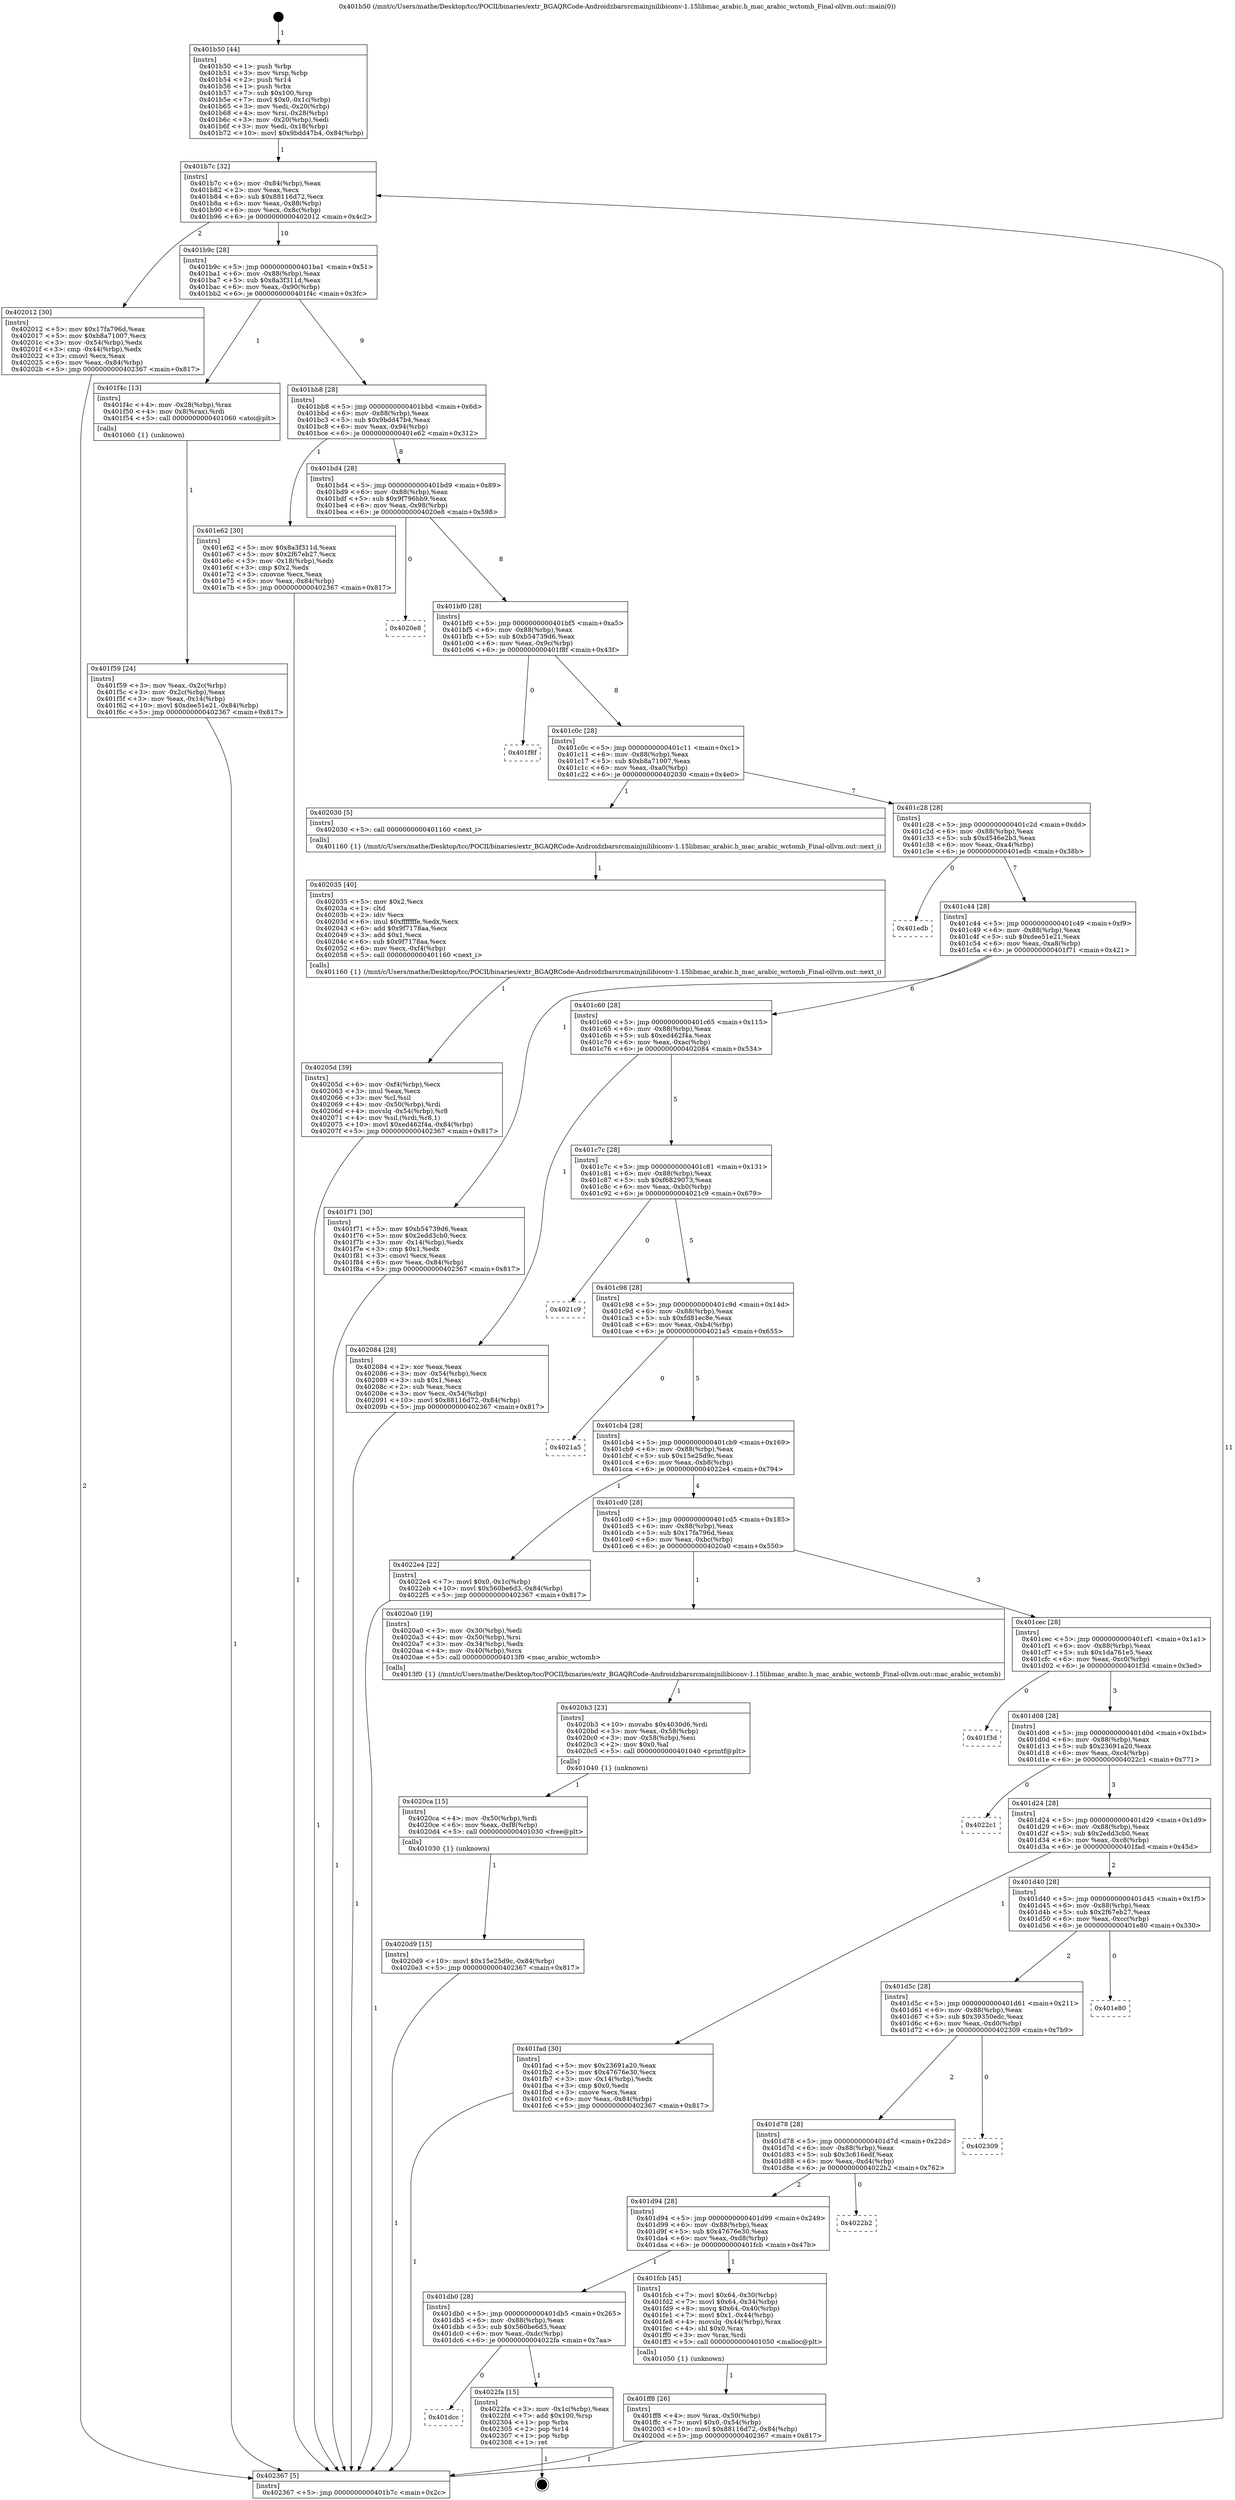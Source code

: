 digraph "0x401b50" {
  label = "0x401b50 (/mnt/c/Users/mathe/Desktop/tcc/POCII/binaries/extr_BGAQRCode-Androidzbarsrcmainjnilibiconv-1.15libmac_arabic.h_mac_arabic_wctomb_Final-ollvm.out::main(0))"
  labelloc = "t"
  node[shape=record]

  Entry [label="",width=0.3,height=0.3,shape=circle,fillcolor=black,style=filled]
  "0x401b7c" [label="{
     0x401b7c [32]\l
     | [instrs]\l
     &nbsp;&nbsp;0x401b7c \<+6\>: mov -0x84(%rbp),%eax\l
     &nbsp;&nbsp;0x401b82 \<+2\>: mov %eax,%ecx\l
     &nbsp;&nbsp;0x401b84 \<+6\>: sub $0x88116d72,%ecx\l
     &nbsp;&nbsp;0x401b8a \<+6\>: mov %eax,-0x88(%rbp)\l
     &nbsp;&nbsp;0x401b90 \<+6\>: mov %ecx,-0x8c(%rbp)\l
     &nbsp;&nbsp;0x401b96 \<+6\>: je 0000000000402012 \<main+0x4c2\>\l
  }"]
  "0x402012" [label="{
     0x402012 [30]\l
     | [instrs]\l
     &nbsp;&nbsp;0x402012 \<+5\>: mov $0x17fa796d,%eax\l
     &nbsp;&nbsp;0x402017 \<+5\>: mov $0xb8a71007,%ecx\l
     &nbsp;&nbsp;0x40201c \<+3\>: mov -0x54(%rbp),%edx\l
     &nbsp;&nbsp;0x40201f \<+3\>: cmp -0x44(%rbp),%edx\l
     &nbsp;&nbsp;0x402022 \<+3\>: cmovl %ecx,%eax\l
     &nbsp;&nbsp;0x402025 \<+6\>: mov %eax,-0x84(%rbp)\l
     &nbsp;&nbsp;0x40202b \<+5\>: jmp 0000000000402367 \<main+0x817\>\l
  }"]
  "0x401b9c" [label="{
     0x401b9c [28]\l
     | [instrs]\l
     &nbsp;&nbsp;0x401b9c \<+5\>: jmp 0000000000401ba1 \<main+0x51\>\l
     &nbsp;&nbsp;0x401ba1 \<+6\>: mov -0x88(%rbp),%eax\l
     &nbsp;&nbsp;0x401ba7 \<+5\>: sub $0x8a3f311d,%eax\l
     &nbsp;&nbsp;0x401bac \<+6\>: mov %eax,-0x90(%rbp)\l
     &nbsp;&nbsp;0x401bb2 \<+6\>: je 0000000000401f4c \<main+0x3fc\>\l
  }"]
  Exit [label="",width=0.3,height=0.3,shape=circle,fillcolor=black,style=filled,peripheries=2]
  "0x401f4c" [label="{
     0x401f4c [13]\l
     | [instrs]\l
     &nbsp;&nbsp;0x401f4c \<+4\>: mov -0x28(%rbp),%rax\l
     &nbsp;&nbsp;0x401f50 \<+4\>: mov 0x8(%rax),%rdi\l
     &nbsp;&nbsp;0x401f54 \<+5\>: call 0000000000401060 \<atoi@plt\>\l
     | [calls]\l
     &nbsp;&nbsp;0x401060 \{1\} (unknown)\l
  }"]
  "0x401bb8" [label="{
     0x401bb8 [28]\l
     | [instrs]\l
     &nbsp;&nbsp;0x401bb8 \<+5\>: jmp 0000000000401bbd \<main+0x6d\>\l
     &nbsp;&nbsp;0x401bbd \<+6\>: mov -0x88(%rbp),%eax\l
     &nbsp;&nbsp;0x401bc3 \<+5\>: sub $0x9bdd47b4,%eax\l
     &nbsp;&nbsp;0x401bc8 \<+6\>: mov %eax,-0x94(%rbp)\l
     &nbsp;&nbsp;0x401bce \<+6\>: je 0000000000401e62 \<main+0x312\>\l
  }"]
  "0x401dcc" [label="{
     0x401dcc\l
  }", style=dashed]
  "0x401e62" [label="{
     0x401e62 [30]\l
     | [instrs]\l
     &nbsp;&nbsp;0x401e62 \<+5\>: mov $0x8a3f311d,%eax\l
     &nbsp;&nbsp;0x401e67 \<+5\>: mov $0x2f67eb27,%ecx\l
     &nbsp;&nbsp;0x401e6c \<+3\>: mov -0x18(%rbp),%edx\l
     &nbsp;&nbsp;0x401e6f \<+3\>: cmp $0x2,%edx\l
     &nbsp;&nbsp;0x401e72 \<+3\>: cmovne %ecx,%eax\l
     &nbsp;&nbsp;0x401e75 \<+6\>: mov %eax,-0x84(%rbp)\l
     &nbsp;&nbsp;0x401e7b \<+5\>: jmp 0000000000402367 \<main+0x817\>\l
  }"]
  "0x401bd4" [label="{
     0x401bd4 [28]\l
     | [instrs]\l
     &nbsp;&nbsp;0x401bd4 \<+5\>: jmp 0000000000401bd9 \<main+0x89\>\l
     &nbsp;&nbsp;0x401bd9 \<+6\>: mov -0x88(%rbp),%eax\l
     &nbsp;&nbsp;0x401bdf \<+5\>: sub $0x9f796bb9,%eax\l
     &nbsp;&nbsp;0x401be4 \<+6\>: mov %eax,-0x98(%rbp)\l
     &nbsp;&nbsp;0x401bea \<+6\>: je 00000000004020e8 \<main+0x598\>\l
  }"]
  "0x402367" [label="{
     0x402367 [5]\l
     | [instrs]\l
     &nbsp;&nbsp;0x402367 \<+5\>: jmp 0000000000401b7c \<main+0x2c\>\l
  }"]
  "0x401b50" [label="{
     0x401b50 [44]\l
     | [instrs]\l
     &nbsp;&nbsp;0x401b50 \<+1\>: push %rbp\l
     &nbsp;&nbsp;0x401b51 \<+3\>: mov %rsp,%rbp\l
     &nbsp;&nbsp;0x401b54 \<+2\>: push %r14\l
     &nbsp;&nbsp;0x401b56 \<+1\>: push %rbx\l
     &nbsp;&nbsp;0x401b57 \<+7\>: sub $0x100,%rsp\l
     &nbsp;&nbsp;0x401b5e \<+7\>: movl $0x0,-0x1c(%rbp)\l
     &nbsp;&nbsp;0x401b65 \<+3\>: mov %edi,-0x20(%rbp)\l
     &nbsp;&nbsp;0x401b68 \<+4\>: mov %rsi,-0x28(%rbp)\l
     &nbsp;&nbsp;0x401b6c \<+3\>: mov -0x20(%rbp),%edi\l
     &nbsp;&nbsp;0x401b6f \<+3\>: mov %edi,-0x18(%rbp)\l
     &nbsp;&nbsp;0x401b72 \<+10\>: movl $0x9bdd47b4,-0x84(%rbp)\l
  }"]
  "0x401f59" [label="{
     0x401f59 [24]\l
     | [instrs]\l
     &nbsp;&nbsp;0x401f59 \<+3\>: mov %eax,-0x2c(%rbp)\l
     &nbsp;&nbsp;0x401f5c \<+3\>: mov -0x2c(%rbp),%eax\l
     &nbsp;&nbsp;0x401f5f \<+3\>: mov %eax,-0x14(%rbp)\l
     &nbsp;&nbsp;0x401f62 \<+10\>: movl $0xdee51e21,-0x84(%rbp)\l
     &nbsp;&nbsp;0x401f6c \<+5\>: jmp 0000000000402367 \<main+0x817\>\l
  }"]
  "0x4022fa" [label="{
     0x4022fa [15]\l
     | [instrs]\l
     &nbsp;&nbsp;0x4022fa \<+3\>: mov -0x1c(%rbp),%eax\l
     &nbsp;&nbsp;0x4022fd \<+7\>: add $0x100,%rsp\l
     &nbsp;&nbsp;0x402304 \<+1\>: pop %rbx\l
     &nbsp;&nbsp;0x402305 \<+2\>: pop %r14\l
     &nbsp;&nbsp;0x402307 \<+1\>: pop %rbp\l
     &nbsp;&nbsp;0x402308 \<+1\>: ret\l
  }"]
  "0x4020e8" [label="{
     0x4020e8\l
  }", style=dashed]
  "0x401bf0" [label="{
     0x401bf0 [28]\l
     | [instrs]\l
     &nbsp;&nbsp;0x401bf0 \<+5\>: jmp 0000000000401bf5 \<main+0xa5\>\l
     &nbsp;&nbsp;0x401bf5 \<+6\>: mov -0x88(%rbp),%eax\l
     &nbsp;&nbsp;0x401bfb \<+5\>: sub $0xb54739d6,%eax\l
     &nbsp;&nbsp;0x401c00 \<+6\>: mov %eax,-0x9c(%rbp)\l
     &nbsp;&nbsp;0x401c06 \<+6\>: je 0000000000401f8f \<main+0x43f\>\l
  }"]
  "0x4020d9" [label="{
     0x4020d9 [15]\l
     | [instrs]\l
     &nbsp;&nbsp;0x4020d9 \<+10\>: movl $0x15e25d9c,-0x84(%rbp)\l
     &nbsp;&nbsp;0x4020e3 \<+5\>: jmp 0000000000402367 \<main+0x817\>\l
  }"]
  "0x401f8f" [label="{
     0x401f8f\l
  }", style=dashed]
  "0x401c0c" [label="{
     0x401c0c [28]\l
     | [instrs]\l
     &nbsp;&nbsp;0x401c0c \<+5\>: jmp 0000000000401c11 \<main+0xc1\>\l
     &nbsp;&nbsp;0x401c11 \<+6\>: mov -0x88(%rbp),%eax\l
     &nbsp;&nbsp;0x401c17 \<+5\>: sub $0xb8a71007,%eax\l
     &nbsp;&nbsp;0x401c1c \<+6\>: mov %eax,-0xa0(%rbp)\l
     &nbsp;&nbsp;0x401c22 \<+6\>: je 0000000000402030 \<main+0x4e0\>\l
  }"]
  "0x4020ca" [label="{
     0x4020ca [15]\l
     | [instrs]\l
     &nbsp;&nbsp;0x4020ca \<+4\>: mov -0x50(%rbp),%rdi\l
     &nbsp;&nbsp;0x4020ce \<+6\>: mov %eax,-0xf8(%rbp)\l
     &nbsp;&nbsp;0x4020d4 \<+5\>: call 0000000000401030 \<free@plt\>\l
     | [calls]\l
     &nbsp;&nbsp;0x401030 \{1\} (unknown)\l
  }"]
  "0x402030" [label="{
     0x402030 [5]\l
     | [instrs]\l
     &nbsp;&nbsp;0x402030 \<+5\>: call 0000000000401160 \<next_i\>\l
     | [calls]\l
     &nbsp;&nbsp;0x401160 \{1\} (/mnt/c/Users/mathe/Desktop/tcc/POCII/binaries/extr_BGAQRCode-Androidzbarsrcmainjnilibiconv-1.15libmac_arabic.h_mac_arabic_wctomb_Final-ollvm.out::next_i)\l
  }"]
  "0x401c28" [label="{
     0x401c28 [28]\l
     | [instrs]\l
     &nbsp;&nbsp;0x401c28 \<+5\>: jmp 0000000000401c2d \<main+0xdd\>\l
     &nbsp;&nbsp;0x401c2d \<+6\>: mov -0x88(%rbp),%eax\l
     &nbsp;&nbsp;0x401c33 \<+5\>: sub $0xd546e2b3,%eax\l
     &nbsp;&nbsp;0x401c38 \<+6\>: mov %eax,-0xa4(%rbp)\l
     &nbsp;&nbsp;0x401c3e \<+6\>: je 0000000000401edb \<main+0x38b\>\l
  }"]
  "0x4020b3" [label="{
     0x4020b3 [23]\l
     | [instrs]\l
     &nbsp;&nbsp;0x4020b3 \<+10\>: movabs $0x4030d6,%rdi\l
     &nbsp;&nbsp;0x4020bd \<+3\>: mov %eax,-0x58(%rbp)\l
     &nbsp;&nbsp;0x4020c0 \<+3\>: mov -0x58(%rbp),%esi\l
     &nbsp;&nbsp;0x4020c3 \<+2\>: mov $0x0,%al\l
     &nbsp;&nbsp;0x4020c5 \<+5\>: call 0000000000401040 \<printf@plt\>\l
     | [calls]\l
     &nbsp;&nbsp;0x401040 \{1\} (unknown)\l
  }"]
  "0x401edb" [label="{
     0x401edb\l
  }", style=dashed]
  "0x401c44" [label="{
     0x401c44 [28]\l
     | [instrs]\l
     &nbsp;&nbsp;0x401c44 \<+5\>: jmp 0000000000401c49 \<main+0xf9\>\l
     &nbsp;&nbsp;0x401c49 \<+6\>: mov -0x88(%rbp),%eax\l
     &nbsp;&nbsp;0x401c4f \<+5\>: sub $0xdee51e21,%eax\l
     &nbsp;&nbsp;0x401c54 \<+6\>: mov %eax,-0xa8(%rbp)\l
     &nbsp;&nbsp;0x401c5a \<+6\>: je 0000000000401f71 \<main+0x421\>\l
  }"]
  "0x40205d" [label="{
     0x40205d [39]\l
     | [instrs]\l
     &nbsp;&nbsp;0x40205d \<+6\>: mov -0xf4(%rbp),%ecx\l
     &nbsp;&nbsp;0x402063 \<+3\>: imul %eax,%ecx\l
     &nbsp;&nbsp;0x402066 \<+3\>: mov %cl,%sil\l
     &nbsp;&nbsp;0x402069 \<+4\>: mov -0x50(%rbp),%rdi\l
     &nbsp;&nbsp;0x40206d \<+4\>: movslq -0x54(%rbp),%r8\l
     &nbsp;&nbsp;0x402071 \<+4\>: mov %sil,(%rdi,%r8,1)\l
     &nbsp;&nbsp;0x402075 \<+10\>: movl $0xed462f4a,-0x84(%rbp)\l
     &nbsp;&nbsp;0x40207f \<+5\>: jmp 0000000000402367 \<main+0x817\>\l
  }"]
  "0x401f71" [label="{
     0x401f71 [30]\l
     | [instrs]\l
     &nbsp;&nbsp;0x401f71 \<+5\>: mov $0xb54739d6,%eax\l
     &nbsp;&nbsp;0x401f76 \<+5\>: mov $0x2edd3cb0,%ecx\l
     &nbsp;&nbsp;0x401f7b \<+3\>: mov -0x14(%rbp),%edx\l
     &nbsp;&nbsp;0x401f7e \<+3\>: cmp $0x1,%edx\l
     &nbsp;&nbsp;0x401f81 \<+3\>: cmovl %ecx,%eax\l
     &nbsp;&nbsp;0x401f84 \<+6\>: mov %eax,-0x84(%rbp)\l
     &nbsp;&nbsp;0x401f8a \<+5\>: jmp 0000000000402367 \<main+0x817\>\l
  }"]
  "0x401c60" [label="{
     0x401c60 [28]\l
     | [instrs]\l
     &nbsp;&nbsp;0x401c60 \<+5\>: jmp 0000000000401c65 \<main+0x115\>\l
     &nbsp;&nbsp;0x401c65 \<+6\>: mov -0x88(%rbp),%eax\l
     &nbsp;&nbsp;0x401c6b \<+5\>: sub $0xed462f4a,%eax\l
     &nbsp;&nbsp;0x401c70 \<+6\>: mov %eax,-0xac(%rbp)\l
     &nbsp;&nbsp;0x401c76 \<+6\>: je 0000000000402084 \<main+0x534\>\l
  }"]
  "0x402035" [label="{
     0x402035 [40]\l
     | [instrs]\l
     &nbsp;&nbsp;0x402035 \<+5\>: mov $0x2,%ecx\l
     &nbsp;&nbsp;0x40203a \<+1\>: cltd\l
     &nbsp;&nbsp;0x40203b \<+2\>: idiv %ecx\l
     &nbsp;&nbsp;0x40203d \<+6\>: imul $0xfffffffe,%edx,%ecx\l
     &nbsp;&nbsp;0x402043 \<+6\>: add $0x9f7178aa,%ecx\l
     &nbsp;&nbsp;0x402049 \<+3\>: add $0x1,%ecx\l
     &nbsp;&nbsp;0x40204c \<+6\>: sub $0x9f7178aa,%ecx\l
     &nbsp;&nbsp;0x402052 \<+6\>: mov %ecx,-0xf4(%rbp)\l
     &nbsp;&nbsp;0x402058 \<+5\>: call 0000000000401160 \<next_i\>\l
     | [calls]\l
     &nbsp;&nbsp;0x401160 \{1\} (/mnt/c/Users/mathe/Desktop/tcc/POCII/binaries/extr_BGAQRCode-Androidzbarsrcmainjnilibiconv-1.15libmac_arabic.h_mac_arabic_wctomb_Final-ollvm.out::next_i)\l
  }"]
  "0x402084" [label="{
     0x402084 [28]\l
     | [instrs]\l
     &nbsp;&nbsp;0x402084 \<+2\>: xor %eax,%eax\l
     &nbsp;&nbsp;0x402086 \<+3\>: mov -0x54(%rbp),%ecx\l
     &nbsp;&nbsp;0x402089 \<+3\>: sub $0x1,%eax\l
     &nbsp;&nbsp;0x40208c \<+2\>: sub %eax,%ecx\l
     &nbsp;&nbsp;0x40208e \<+3\>: mov %ecx,-0x54(%rbp)\l
     &nbsp;&nbsp;0x402091 \<+10\>: movl $0x88116d72,-0x84(%rbp)\l
     &nbsp;&nbsp;0x40209b \<+5\>: jmp 0000000000402367 \<main+0x817\>\l
  }"]
  "0x401c7c" [label="{
     0x401c7c [28]\l
     | [instrs]\l
     &nbsp;&nbsp;0x401c7c \<+5\>: jmp 0000000000401c81 \<main+0x131\>\l
     &nbsp;&nbsp;0x401c81 \<+6\>: mov -0x88(%rbp),%eax\l
     &nbsp;&nbsp;0x401c87 \<+5\>: sub $0xf6829073,%eax\l
     &nbsp;&nbsp;0x401c8c \<+6\>: mov %eax,-0xb0(%rbp)\l
     &nbsp;&nbsp;0x401c92 \<+6\>: je 00000000004021c9 \<main+0x679\>\l
  }"]
  "0x401ff8" [label="{
     0x401ff8 [26]\l
     | [instrs]\l
     &nbsp;&nbsp;0x401ff8 \<+4\>: mov %rax,-0x50(%rbp)\l
     &nbsp;&nbsp;0x401ffc \<+7\>: movl $0x0,-0x54(%rbp)\l
     &nbsp;&nbsp;0x402003 \<+10\>: movl $0x88116d72,-0x84(%rbp)\l
     &nbsp;&nbsp;0x40200d \<+5\>: jmp 0000000000402367 \<main+0x817\>\l
  }"]
  "0x4021c9" [label="{
     0x4021c9\l
  }", style=dashed]
  "0x401c98" [label="{
     0x401c98 [28]\l
     | [instrs]\l
     &nbsp;&nbsp;0x401c98 \<+5\>: jmp 0000000000401c9d \<main+0x14d\>\l
     &nbsp;&nbsp;0x401c9d \<+6\>: mov -0x88(%rbp),%eax\l
     &nbsp;&nbsp;0x401ca3 \<+5\>: sub $0xfd81ec8e,%eax\l
     &nbsp;&nbsp;0x401ca8 \<+6\>: mov %eax,-0xb4(%rbp)\l
     &nbsp;&nbsp;0x401cae \<+6\>: je 00000000004021a5 \<main+0x655\>\l
  }"]
  "0x401db0" [label="{
     0x401db0 [28]\l
     | [instrs]\l
     &nbsp;&nbsp;0x401db0 \<+5\>: jmp 0000000000401db5 \<main+0x265\>\l
     &nbsp;&nbsp;0x401db5 \<+6\>: mov -0x88(%rbp),%eax\l
     &nbsp;&nbsp;0x401dbb \<+5\>: sub $0x560be6d3,%eax\l
     &nbsp;&nbsp;0x401dc0 \<+6\>: mov %eax,-0xdc(%rbp)\l
     &nbsp;&nbsp;0x401dc6 \<+6\>: je 00000000004022fa \<main+0x7aa\>\l
  }"]
  "0x4021a5" [label="{
     0x4021a5\l
  }", style=dashed]
  "0x401cb4" [label="{
     0x401cb4 [28]\l
     | [instrs]\l
     &nbsp;&nbsp;0x401cb4 \<+5\>: jmp 0000000000401cb9 \<main+0x169\>\l
     &nbsp;&nbsp;0x401cb9 \<+6\>: mov -0x88(%rbp),%eax\l
     &nbsp;&nbsp;0x401cbf \<+5\>: sub $0x15e25d9c,%eax\l
     &nbsp;&nbsp;0x401cc4 \<+6\>: mov %eax,-0xb8(%rbp)\l
     &nbsp;&nbsp;0x401cca \<+6\>: je 00000000004022e4 \<main+0x794\>\l
  }"]
  "0x401fcb" [label="{
     0x401fcb [45]\l
     | [instrs]\l
     &nbsp;&nbsp;0x401fcb \<+7\>: movl $0x64,-0x30(%rbp)\l
     &nbsp;&nbsp;0x401fd2 \<+7\>: movl $0x64,-0x34(%rbp)\l
     &nbsp;&nbsp;0x401fd9 \<+8\>: movq $0x64,-0x40(%rbp)\l
     &nbsp;&nbsp;0x401fe1 \<+7\>: movl $0x1,-0x44(%rbp)\l
     &nbsp;&nbsp;0x401fe8 \<+4\>: movslq -0x44(%rbp),%rax\l
     &nbsp;&nbsp;0x401fec \<+4\>: shl $0x0,%rax\l
     &nbsp;&nbsp;0x401ff0 \<+3\>: mov %rax,%rdi\l
     &nbsp;&nbsp;0x401ff3 \<+5\>: call 0000000000401050 \<malloc@plt\>\l
     | [calls]\l
     &nbsp;&nbsp;0x401050 \{1\} (unknown)\l
  }"]
  "0x4022e4" [label="{
     0x4022e4 [22]\l
     | [instrs]\l
     &nbsp;&nbsp;0x4022e4 \<+7\>: movl $0x0,-0x1c(%rbp)\l
     &nbsp;&nbsp;0x4022eb \<+10\>: movl $0x560be6d3,-0x84(%rbp)\l
     &nbsp;&nbsp;0x4022f5 \<+5\>: jmp 0000000000402367 \<main+0x817\>\l
  }"]
  "0x401cd0" [label="{
     0x401cd0 [28]\l
     | [instrs]\l
     &nbsp;&nbsp;0x401cd0 \<+5\>: jmp 0000000000401cd5 \<main+0x185\>\l
     &nbsp;&nbsp;0x401cd5 \<+6\>: mov -0x88(%rbp),%eax\l
     &nbsp;&nbsp;0x401cdb \<+5\>: sub $0x17fa796d,%eax\l
     &nbsp;&nbsp;0x401ce0 \<+6\>: mov %eax,-0xbc(%rbp)\l
     &nbsp;&nbsp;0x401ce6 \<+6\>: je 00000000004020a0 \<main+0x550\>\l
  }"]
  "0x401d94" [label="{
     0x401d94 [28]\l
     | [instrs]\l
     &nbsp;&nbsp;0x401d94 \<+5\>: jmp 0000000000401d99 \<main+0x249\>\l
     &nbsp;&nbsp;0x401d99 \<+6\>: mov -0x88(%rbp),%eax\l
     &nbsp;&nbsp;0x401d9f \<+5\>: sub $0x47676e30,%eax\l
     &nbsp;&nbsp;0x401da4 \<+6\>: mov %eax,-0xd8(%rbp)\l
     &nbsp;&nbsp;0x401daa \<+6\>: je 0000000000401fcb \<main+0x47b\>\l
  }"]
  "0x4020a0" [label="{
     0x4020a0 [19]\l
     | [instrs]\l
     &nbsp;&nbsp;0x4020a0 \<+3\>: mov -0x30(%rbp),%edi\l
     &nbsp;&nbsp;0x4020a3 \<+4\>: mov -0x50(%rbp),%rsi\l
     &nbsp;&nbsp;0x4020a7 \<+3\>: mov -0x34(%rbp),%edx\l
     &nbsp;&nbsp;0x4020aa \<+4\>: mov -0x40(%rbp),%rcx\l
     &nbsp;&nbsp;0x4020ae \<+5\>: call 00000000004013f0 \<mac_arabic_wctomb\>\l
     | [calls]\l
     &nbsp;&nbsp;0x4013f0 \{1\} (/mnt/c/Users/mathe/Desktop/tcc/POCII/binaries/extr_BGAQRCode-Androidzbarsrcmainjnilibiconv-1.15libmac_arabic.h_mac_arabic_wctomb_Final-ollvm.out::mac_arabic_wctomb)\l
  }"]
  "0x401cec" [label="{
     0x401cec [28]\l
     | [instrs]\l
     &nbsp;&nbsp;0x401cec \<+5\>: jmp 0000000000401cf1 \<main+0x1a1\>\l
     &nbsp;&nbsp;0x401cf1 \<+6\>: mov -0x88(%rbp),%eax\l
     &nbsp;&nbsp;0x401cf7 \<+5\>: sub $0x1da761e5,%eax\l
     &nbsp;&nbsp;0x401cfc \<+6\>: mov %eax,-0xc0(%rbp)\l
     &nbsp;&nbsp;0x401d02 \<+6\>: je 0000000000401f3d \<main+0x3ed\>\l
  }"]
  "0x4022b2" [label="{
     0x4022b2\l
  }", style=dashed]
  "0x401f3d" [label="{
     0x401f3d\l
  }", style=dashed]
  "0x401d08" [label="{
     0x401d08 [28]\l
     | [instrs]\l
     &nbsp;&nbsp;0x401d08 \<+5\>: jmp 0000000000401d0d \<main+0x1bd\>\l
     &nbsp;&nbsp;0x401d0d \<+6\>: mov -0x88(%rbp),%eax\l
     &nbsp;&nbsp;0x401d13 \<+5\>: sub $0x23691a20,%eax\l
     &nbsp;&nbsp;0x401d18 \<+6\>: mov %eax,-0xc4(%rbp)\l
     &nbsp;&nbsp;0x401d1e \<+6\>: je 00000000004022c1 \<main+0x771\>\l
  }"]
  "0x401d78" [label="{
     0x401d78 [28]\l
     | [instrs]\l
     &nbsp;&nbsp;0x401d78 \<+5\>: jmp 0000000000401d7d \<main+0x22d\>\l
     &nbsp;&nbsp;0x401d7d \<+6\>: mov -0x88(%rbp),%eax\l
     &nbsp;&nbsp;0x401d83 \<+5\>: sub $0x3c616edf,%eax\l
     &nbsp;&nbsp;0x401d88 \<+6\>: mov %eax,-0xd4(%rbp)\l
     &nbsp;&nbsp;0x401d8e \<+6\>: je 00000000004022b2 \<main+0x762\>\l
  }"]
  "0x4022c1" [label="{
     0x4022c1\l
  }", style=dashed]
  "0x401d24" [label="{
     0x401d24 [28]\l
     | [instrs]\l
     &nbsp;&nbsp;0x401d24 \<+5\>: jmp 0000000000401d29 \<main+0x1d9\>\l
     &nbsp;&nbsp;0x401d29 \<+6\>: mov -0x88(%rbp),%eax\l
     &nbsp;&nbsp;0x401d2f \<+5\>: sub $0x2edd3cb0,%eax\l
     &nbsp;&nbsp;0x401d34 \<+6\>: mov %eax,-0xc8(%rbp)\l
     &nbsp;&nbsp;0x401d3a \<+6\>: je 0000000000401fad \<main+0x45d\>\l
  }"]
  "0x402309" [label="{
     0x402309\l
  }", style=dashed]
  "0x401fad" [label="{
     0x401fad [30]\l
     | [instrs]\l
     &nbsp;&nbsp;0x401fad \<+5\>: mov $0x23691a20,%eax\l
     &nbsp;&nbsp;0x401fb2 \<+5\>: mov $0x47676e30,%ecx\l
     &nbsp;&nbsp;0x401fb7 \<+3\>: mov -0x14(%rbp),%edx\l
     &nbsp;&nbsp;0x401fba \<+3\>: cmp $0x0,%edx\l
     &nbsp;&nbsp;0x401fbd \<+3\>: cmove %ecx,%eax\l
     &nbsp;&nbsp;0x401fc0 \<+6\>: mov %eax,-0x84(%rbp)\l
     &nbsp;&nbsp;0x401fc6 \<+5\>: jmp 0000000000402367 \<main+0x817\>\l
  }"]
  "0x401d40" [label="{
     0x401d40 [28]\l
     | [instrs]\l
     &nbsp;&nbsp;0x401d40 \<+5\>: jmp 0000000000401d45 \<main+0x1f5\>\l
     &nbsp;&nbsp;0x401d45 \<+6\>: mov -0x88(%rbp),%eax\l
     &nbsp;&nbsp;0x401d4b \<+5\>: sub $0x2f67eb27,%eax\l
     &nbsp;&nbsp;0x401d50 \<+6\>: mov %eax,-0xcc(%rbp)\l
     &nbsp;&nbsp;0x401d56 \<+6\>: je 0000000000401e80 \<main+0x330\>\l
  }"]
  "0x401d5c" [label="{
     0x401d5c [28]\l
     | [instrs]\l
     &nbsp;&nbsp;0x401d5c \<+5\>: jmp 0000000000401d61 \<main+0x211\>\l
     &nbsp;&nbsp;0x401d61 \<+6\>: mov -0x88(%rbp),%eax\l
     &nbsp;&nbsp;0x401d67 \<+5\>: sub $0x39350edc,%eax\l
     &nbsp;&nbsp;0x401d6c \<+6\>: mov %eax,-0xd0(%rbp)\l
     &nbsp;&nbsp;0x401d72 \<+6\>: je 0000000000402309 \<main+0x7b9\>\l
  }"]
  "0x401e80" [label="{
     0x401e80\l
  }", style=dashed]
  Entry -> "0x401b50" [label=" 1"]
  "0x401b7c" -> "0x402012" [label=" 2"]
  "0x401b7c" -> "0x401b9c" [label=" 10"]
  "0x4022fa" -> Exit [label=" 1"]
  "0x401b9c" -> "0x401f4c" [label=" 1"]
  "0x401b9c" -> "0x401bb8" [label=" 9"]
  "0x401db0" -> "0x401dcc" [label=" 0"]
  "0x401bb8" -> "0x401e62" [label=" 1"]
  "0x401bb8" -> "0x401bd4" [label=" 8"]
  "0x401e62" -> "0x402367" [label=" 1"]
  "0x401b50" -> "0x401b7c" [label=" 1"]
  "0x402367" -> "0x401b7c" [label=" 11"]
  "0x401f4c" -> "0x401f59" [label=" 1"]
  "0x401f59" -> "0x402367" [label=" 1"]
  "0x401db0" -> "0x4022fa" [label=" 1"]
  "0x401bd4" -> "0x4020e8" [label=" 0"]
  "0x401bd4" -> "0x401bf0" [label=" 8"]
  "0x4022e4" -> "0x402367" [label=" 1"]
  "0x401bf0" -> "0x401f8f" [label=" 0"]
  "0x401bf0" -> "0x401c0c" [label=" 8"]
  "0x4020d9" -> "0x402367" [label=" 1"]
  "0x401c0c" -> "0x402030" [label=" 1"]
  "0x401c0c" -> "0x401c28" [label=" 7"]
  "0x4020ca" -> "0x4020d9" [label=" 1"]
  "0x401c28" -> "0x401edb" [label=" 0"]
  "0x401c28" -> "0x401c44" [label=" 7"]
  "0x4020b3" -> "0x4020ca" [label=" 1"]
  "0x401c44" -> "0x401f71" [label=" 1"]
  "0x401c44" -> "0x401c60" [label=" 6"]
  "0x401f71" -> "0x402367" [label=" 1"]
  "0x4020a0" -> "0x4020b3" [label=" 1"]
  "0x401c60" -> "0x402084" [label=" 1"]
  "0x401c60" -> "0x401c7c" [label=" 5"]
  "0x402084" -> "0x402367" [label=" 1"]
  "0x401c7c" -> "0x4021c9" [label=" 0"]
  "0x401c7c" -> "0x401c98" [label=" 5"]
  "0x40205d" -> "0x402367" [label=" 1"]
  "0x401c98" -> "0x4021a5" [label=" 0"]
  "0x401c98" -> "0x401cb4" [label=" 5"]
  "0x402035" -> "0x40205d" [label=" 1"]
  "0x401cb4" -> "0x4022e4" [label=" 1"]
  "0x401cb4" -> "0x401cd0" [label=" 4"]
  "0x402030" -> "0x402035" [label=" 1"]
  "0x401cd0" -> "0x4020a0" [label=" 1"]
  "0x401cd0" -> "0x401cec" [label=" 3"]
  "0x401ff8" -> "0x402367" [label=" 1"]
  "0x401cec" -> "0x401f3d" [label=" 0"]
  "0x401cec" -> "0x401d08" [label=" 3"]
  "0x401fcb" -> "0x401ff8" [label=" 1"]
  "0x401d08" -> "0x4022c1" [label=" 0"]
  "0x401d08" -> "0x401d24" [label=" 3"]
  "0x401d94" -> "0x401fcb" [label=" 1"]
  "0x401d24" -> "0x401fad" [label=" 1"]
  "0x401d24" -> "0x401d40" [label=" 2"]
  "0x401fad" -> "0x402367" [label=" 1"]
  "0x402012" -> "0x402367" [label=" 2"]
  "0x401d40" -> "0x401e80" [label=" 0"]
  "0x401d40" -> "0x401d5c" [label=" 2"]
  "0x401d78" -> "0x401d94" [label=" 2"]
  "0x401d5c" -> "0x402309" [label=" 0"]
  "0x401d5c" -> "0x401d78" [label=" 2"]
  "0x401d94" -> "0x401db0" [label=" 1"]
  "0x401d78" -> "0x4022b2" [label=" 0"]
}
